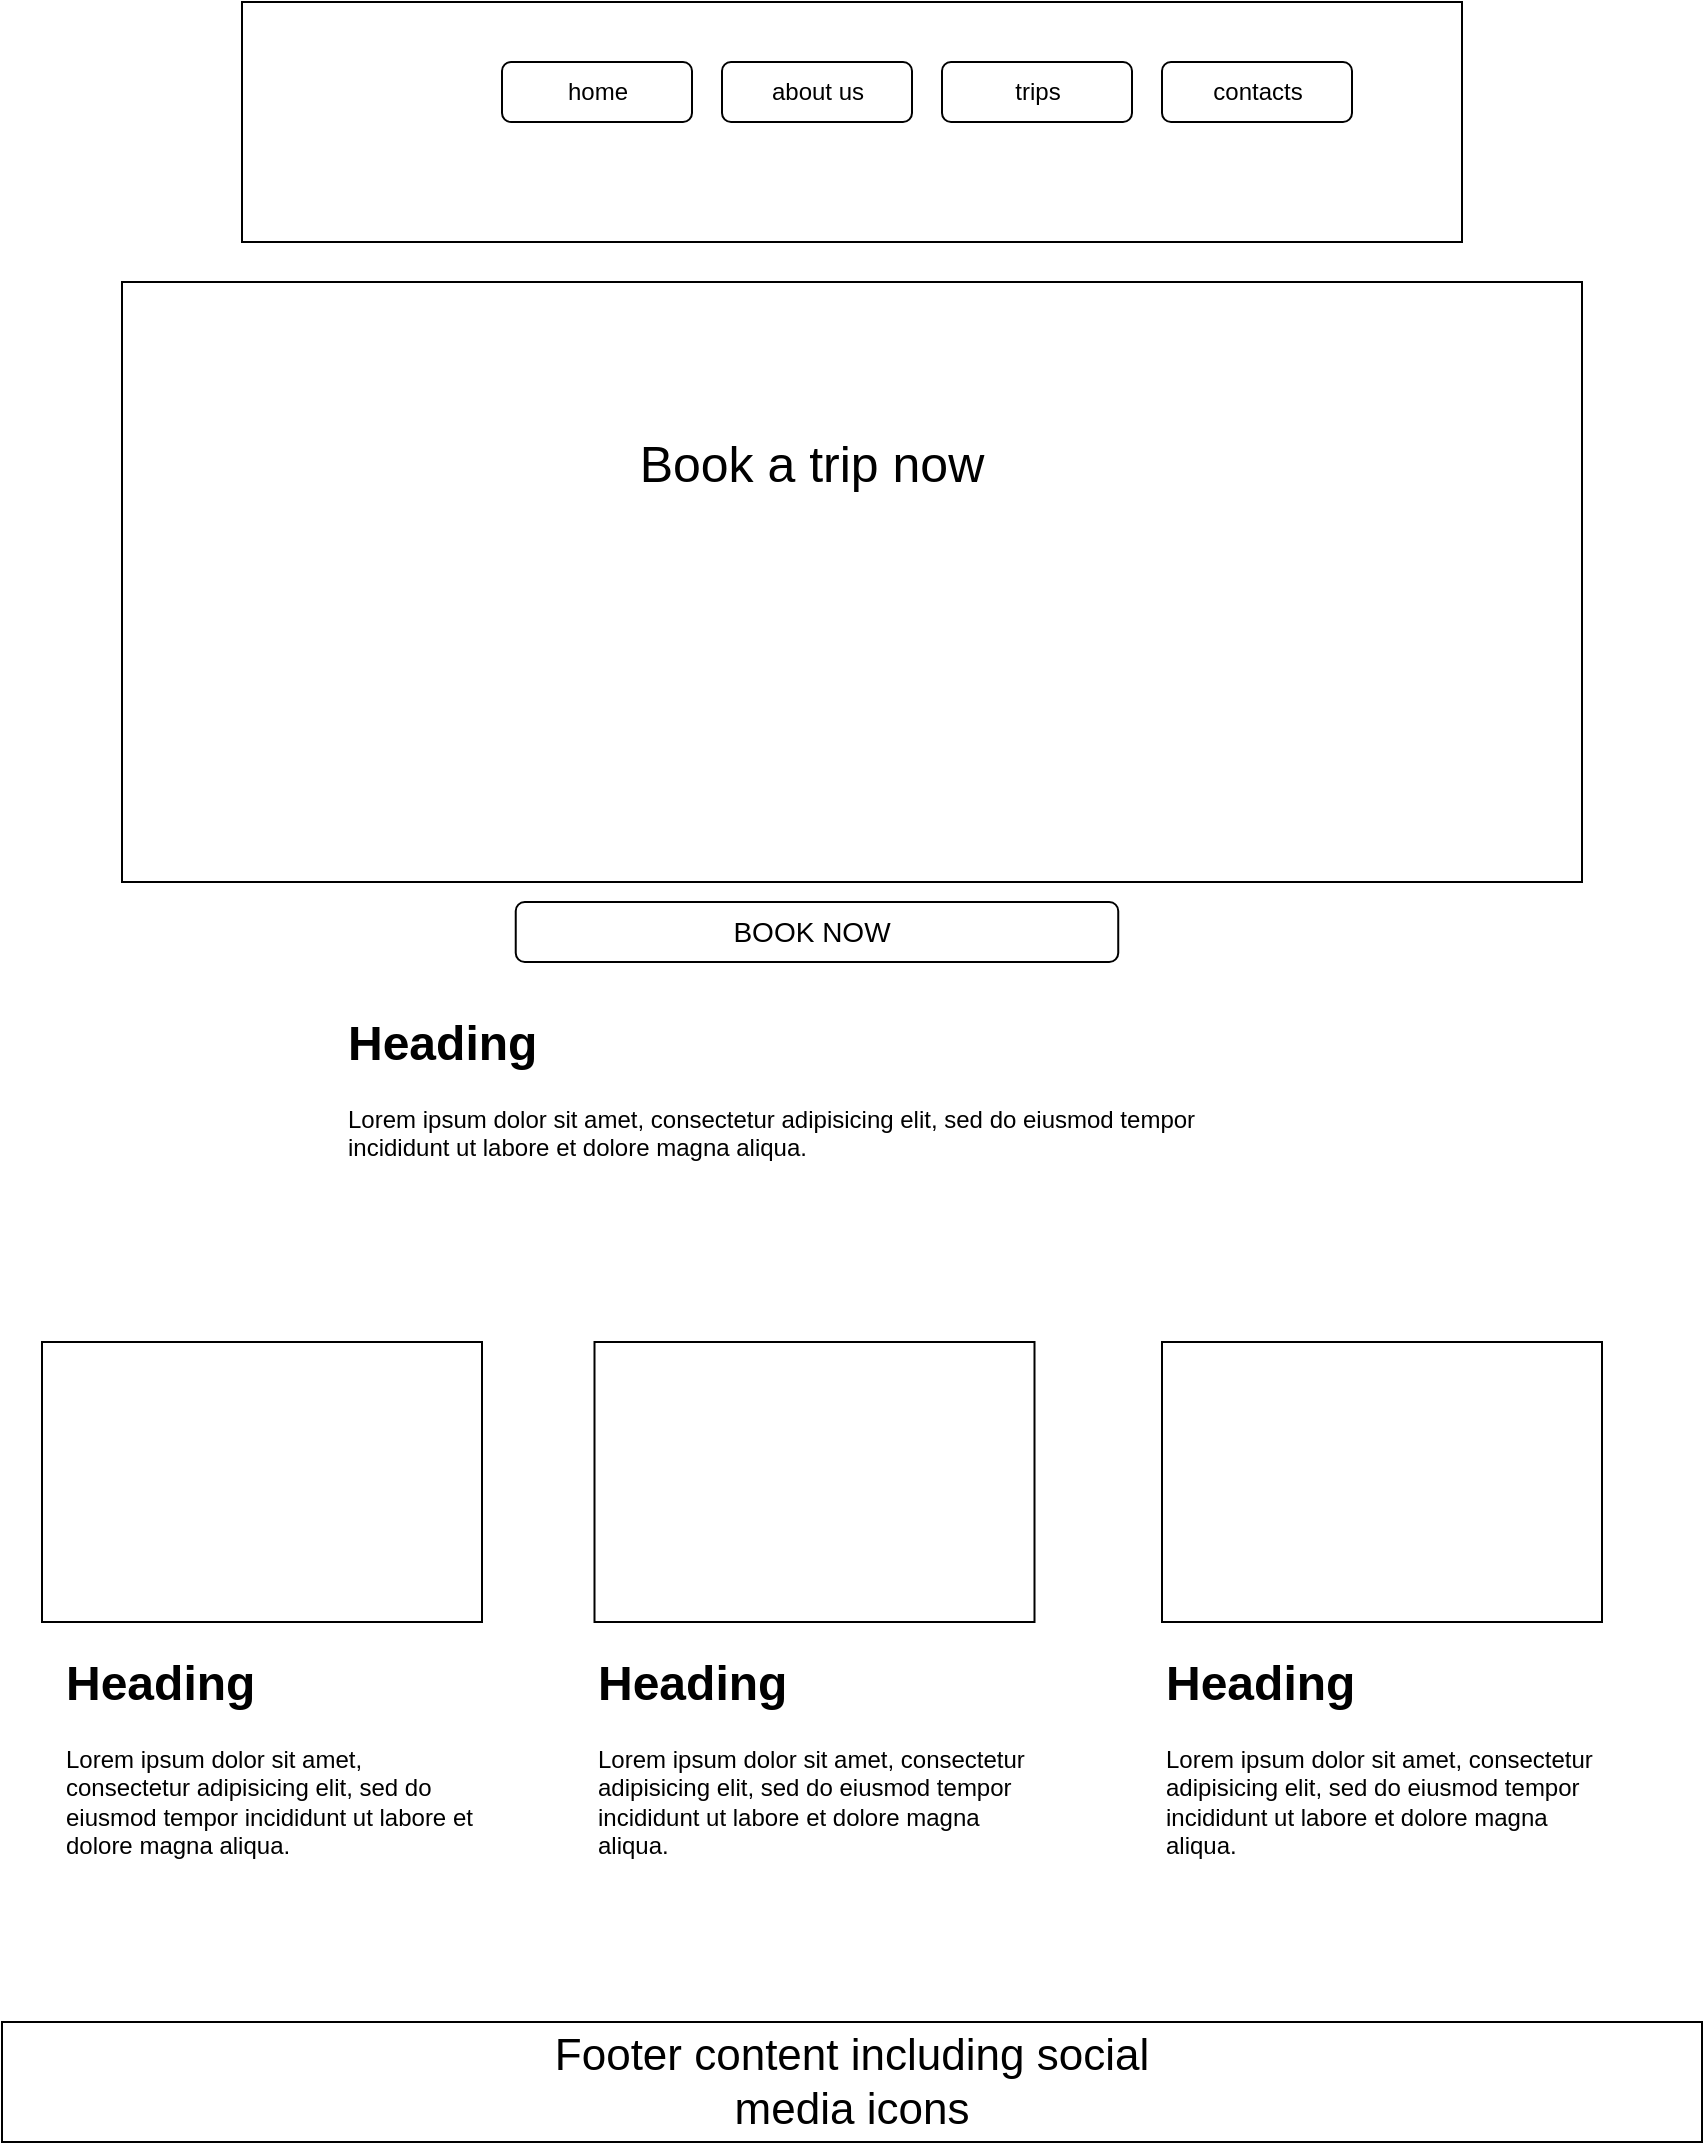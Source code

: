 <mxfile version="24.2.3" type="device">
  <diagram name="Page-1" id="QWNOjtZL_6b9BA27r8h9">
    <mxGraphModel dx="2049" dy="1103" grid="1" gridSize="10" guides="1" tooltips="1" connect="1" arrows="1" fold="1" page="1" pageScale="1" pageWidth="850" pageHeight="1100" math="0" shadow="0">
      <root>
        <mxCell id="0" />
        <mxCell id="1" parent="0" />
        <mxCell id="SigddhHKJZCSWALSGLOn-1" value="" style="rounded=0;whiteSpace=wrap;html=1;" vertex="1" parent="1">
          <mxGeometry x="120" y="30" width="610" height="120" as="geometry" />
        </mxCell>
        <mxCell id="SigddhHKJZCSWALSGLOn-2" value="" style="rounded=0;whiteSpace=wrap;html=1;" vertex="1" parent="1">
          <mxGeometry x="60" y="170" width="730" height="300" as="geometry" />
        </mxCell>
        <mxCell id="SigddhHKJZCSWALSGLOn-3" value="" style="rounded=1;whiteSpace=wrap;html=1;" vertex="1" parent="1">
          <mxGeometry x="250" y="60" width="95" height="30" as="geometry" />
        </mxCell>
        <mxCell id="SigddhHKJZCSWALSGLOn-4" value="" style="rounded=1;whiteSpace=wrap;html=1;" vertex="1" parent="1">
          <mxGeometry x="360" y="60" width="95" height="30" as="geometry" />
        </mxCell>
        <mxCell id="SigddhHKJZCSWALSGLOn-5" value="" style="rounded=1;whiteSpace=wrap;html=1;" vertex="1" parent="1">
          <mxGeometry x="470" y="60" width="95" height="30" as="geometry" />
        </mxCell>
        <mxCell id="SigddhHKJZCSWALSGLOn-6" value="" style="rounded=1;whiteSpace=wrap;html=1;" vertex="1" parent="1">
          <mxGeometry x="580" y="60" width="95" height="30" as="geometry" />
        </mxCell>
        <mxCell id="SigddhHKJZCSWALSGLOn-7" value="home" style="text;html=1;align=center;verticalAlign=middle;whiteSpace=wrap;rounded=0;" vertex="1" parent="1">
          <mxGeometry x="267.5" y="60" width="60" height="30" as="geometry" />
        </mxCell>
        <mxCell id="SigddhHKJZCSWALSGLOn-8" value="about us" style="text;html=1;align=center;verticalAlign=middle;whiteSpace=wrap;rounded=0;" vertex="1" parent="1">
          <mxGeometry x="377.5" y="60" width="60" height="30" as="geometry" />
        </mxCell>
        <mxCell id="SigddhHKJZCSWALSGLOn-9" value="trips" style="text;html=1;align=center;verticalAlign=middle;whiteSpace=wrap;rounded=0;" vertex="1" parent="1">
          <mxGeometry x="487.5" y="60" width="60" height="30" as="geometry" />
        </mxCell>
        <mxCell id="SigddhHKJZCSWALSGLOn-10" value="contacts" style="text;html=1;align=center;verticalAlign=middle;whiteSpace=wrap;rounded=0;" vertex="1" parent="1">
          <mxGeometry x="597.5" y="60" width="60" height="30" as="geometry" />
        </mxCell>
        <mxCell id="SigddhHKJZCSWALSGLOn-11" value="Book a trip now" style="text;html=1;align=center;verticalAlign=middle;whiteSpace=wrap;rounded=0;fontSize=25;" vertex="1" parent="1">
          <mxGeometry x="296.25" y="210" width="217.5" height="100" as="geometry" />
        </mxCell>
        <mxCell id="SigddhHKJZCSWALSGLOn-13" value="" style="rounded=1;whiteSpace=wrap;html=1;" vertex="1" parent="1">
          <mxGeometry x="256.87" y="480" width="301.25" height="30" as="geometry" />
        </mxCell>
        <mxCell id="SigddhHKJZCSWALSGLOn-14" value="BOOK NOW" style="text;html=1;align=center;verticalAlign=middle;whiteSpace=wrap;rounded=0;fontSize=14;" vertex="1" parent="1">
          <mxGeometry x="360" y="480" width="90" height="30" as="geometry" />
        </mxCell>
        <mxCell id="SigddhHKJZCSWALSGLOn-15" value="&lt;h1 style=&quot;margin-top: 0px;&quot;&gt;Heading&lt;/h1&gt;&lt;p&gt;Lorem ipsum dolor sit amet, consectetur adipisicing elit, sed do eiusmod tempor incididunt ut labore et dolore magna aliqua.&lt;/p&gt;" style="text;html=1;whiteSpace=wrap;overflow=hidden;rounded=0;" vertex="1" parent="1">
          <mxGeometry x="170.94" y="530" width="468.13" height="120" as="geometry" />
        </mxCell>
        <mxCell id="SigddhHKJZCSWALSGLOn-17" value="" style="rounded=0;whiteSpace=wrap;html=1;" vertex="1" parent="1">
          <mxGeometry x="20" y="700" width="220" height="140" as="geometry" />
        </mxCell>
        <mxCell id="SigddhHKJZCSWALSGLOn-18" value="" style="rounded=0;whiteSpace=wrap;html=1;" vertex="1" parent="1">
          <mxGeometry x="580" y="700" width="220" height="140" as="geometry" />
        </mxCell>
        <mxCell id="SigddhHKJZCSWALSGLOn-19" value="" style="rounded=0;whiteSpace=wrap;html=1;" vertex="1" parent="1">
          <mxGeometry x="296.25" y="700" width="220" height="140" as="geometry" />
        </mxCell>
        <mxCell id="SigddhHKJZCSWALSGLOn-20" value="&lt;h1 style=&quot;margin-top: 0px;&quot;&gt;Heading&lt;/h1&gt;&lt;p&gt;Lorem ipsum dolor sit amet, consectetur adipisicing elit, sed do eiusmod tempor incididunt ut labore et dolore magna aliqua.&lt;/p&gt;" style="text;html=1;whiteSpace=wrap;overflow=hidden;rounded=0;" vertex="1" parent="1">
          <mxGeometry x="30" y="850" width="210" height="120" as="geometry" />
        </mxCell>
        <mxCell id="SigddhHKJZCSWALSGLOn-21" value="&lt;h1 style=&quot;margin-top: 0px;&quot;&gt;Heading&lt;/h1&gt;&lt;p&gt;Lorem ipsum dolor sit amet, consectetur adipisicing elit, sed do eiusmod tempor incididunt ut labore et dolore magna aliqua.&lt;/p&gt;" style="text;html=1;whiteSpace=wrap;overflow=hidden;rounded=0;" vertex="1" parent="1">
          <mxGeometry x="296.25" y="850" width="223.75" height="120" as="geometry" />
        </mxCell>
        <mxCell id="SigddhHKJZCSWALSGLOn-22" value="&lt;h1 style=&quot;margin-top: 0px;&quot;&gt;Heading&lt;/h1&gt;&lt;p&gt;Lorem ipsum dolor sit amet, consectetur adipisicing elit, sed do eiusmod tempor incididunt ut labore et dolore magna aliqua.&lt;/p&gt;" style="text;html=1;whiteSpace=wrap;overflow=hidden;rounded=0;" vertex="1" parent="1">
          <mxGeometry x="580" y="850" width="220" height="120" as="geometry" />
        </mxCell>
        <mxCell id="SigddhHKJZCSWALSGLOn-23" value="" style="rounded=0;whiteSpace=wrap;html=1;" vertex="1" parent="1">
          <mxGeometry y="1040" width="850" height="60" as="geometry" />
        </mxCell>
        <mxCell id="SigddhHKJZCSWALSGLOn-24" value="Footer content including social media icons" style="text;html=1;align=center;verticalAlign=middle;whiteSpace=wrap;rounded=0;fontSize=22;" vertex="1" parent="1">
          <mxGeometry x="260" y="1055" width="330" height="30" as="geometry" />
        </mxCell>
      </root>
    </mxGraphModel>
  </diagram>
</mxfile>
